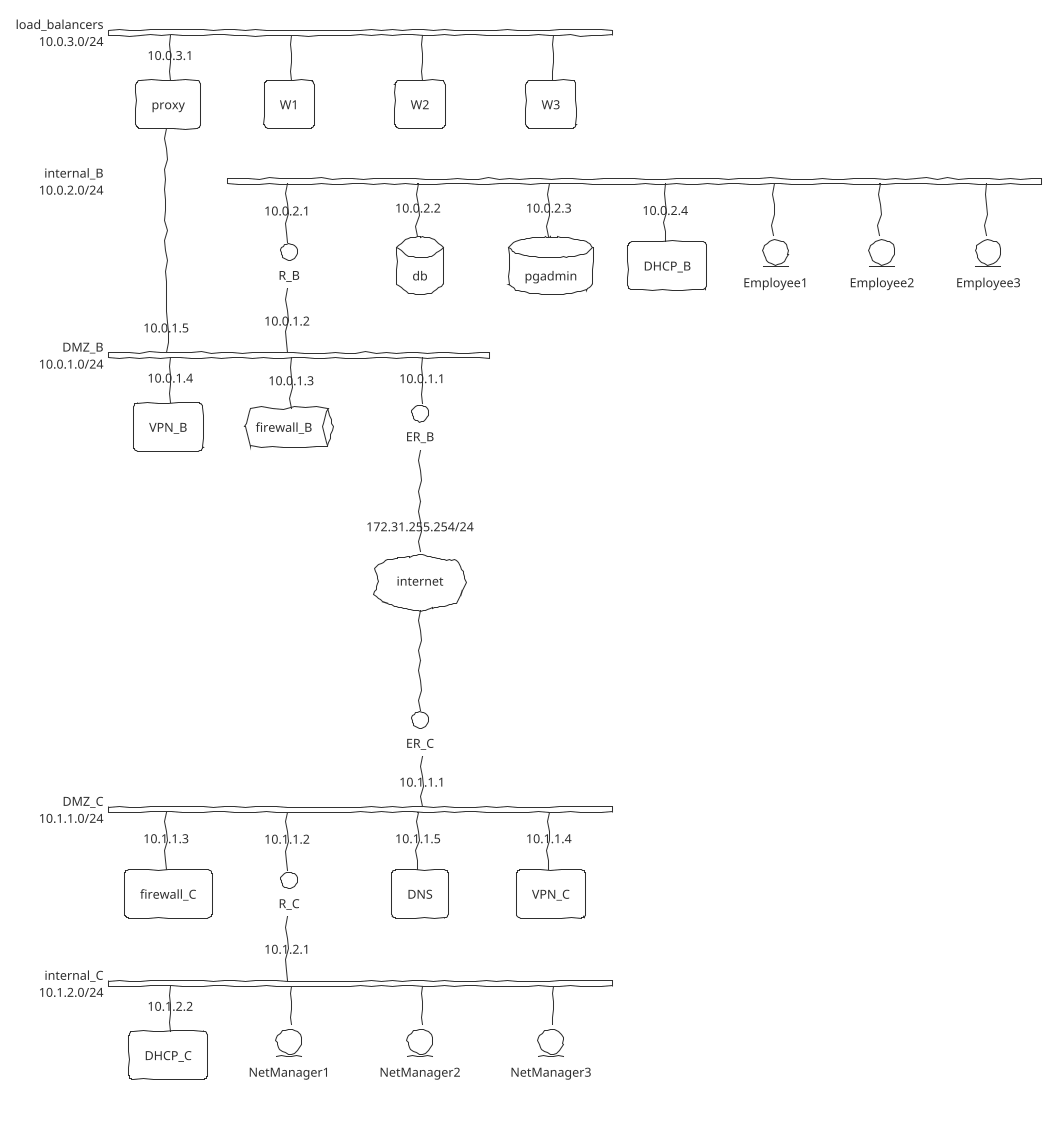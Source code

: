 @startuml

!theme sketchy-outline

nwdiag {
  network load_balancers {
    address = "10.0.3.0/24";
    proxy[address = "10.0.3.1"];
    W1;
    W2;
    W3;
  }
  network internal_B {
    address = "10.0.2.0/24";
    R_B [shape = interface, address="10.0.2.1"]
    db [shape = database, address = "10.0.2.2"];
    pgadmin [shape = database, address = "10.0.2.3"];
    DHCP_B [shape = rectangle, address = "10.0.2.4"];
    Employee1 [shape = entity]
    Employee2 [shape = entity]
    Employee3 [shape = entity]
  }

  network DMZ_B {
    address = "10.0.1.0/24";
    proxy [shape = rectangle, address="10.0.1.5"];
    VPN_B [shape = rectangle, address="10.0.1.4"]
    firewall_B [shape = queue, address="10.0.1.3"];
    ER_B [shape = interface, address="10.0.1.1"];
    R_B [shape = interface, address="10.0.1.2"];
  }

  ER_B [shape = interface];
  ER_B -- internet;
  internet [shape = cloud, address=172.31.255.254/24];
  internet -- ER_C;

  network DMZ_C {
    address = "10.1.1.0/24";
    ER_C [shape = interface, address="10.1.1.1"]
    firewall_C [shape = queu, address="10.1.1.3"]
    R_C [shape = interfac, address="10.1.1.2"]
    DNS [shape = rectangl, address="10.1.1.5"]
    VPN_C [shape = rectangl, address="10.1.1.4"]
  }

  network internal_C {
    address = "10.1.2.0/24";
    R_C [shape = interface, address="10.1.2.1"]
    DHCP_C [shape = rectangle, address="10.1.2.2"];
    NetManager1 [shape = entity]
    NetManager2 [shape = entity]
    NetManager3 [shape = entity]
  }
}
@enduml

